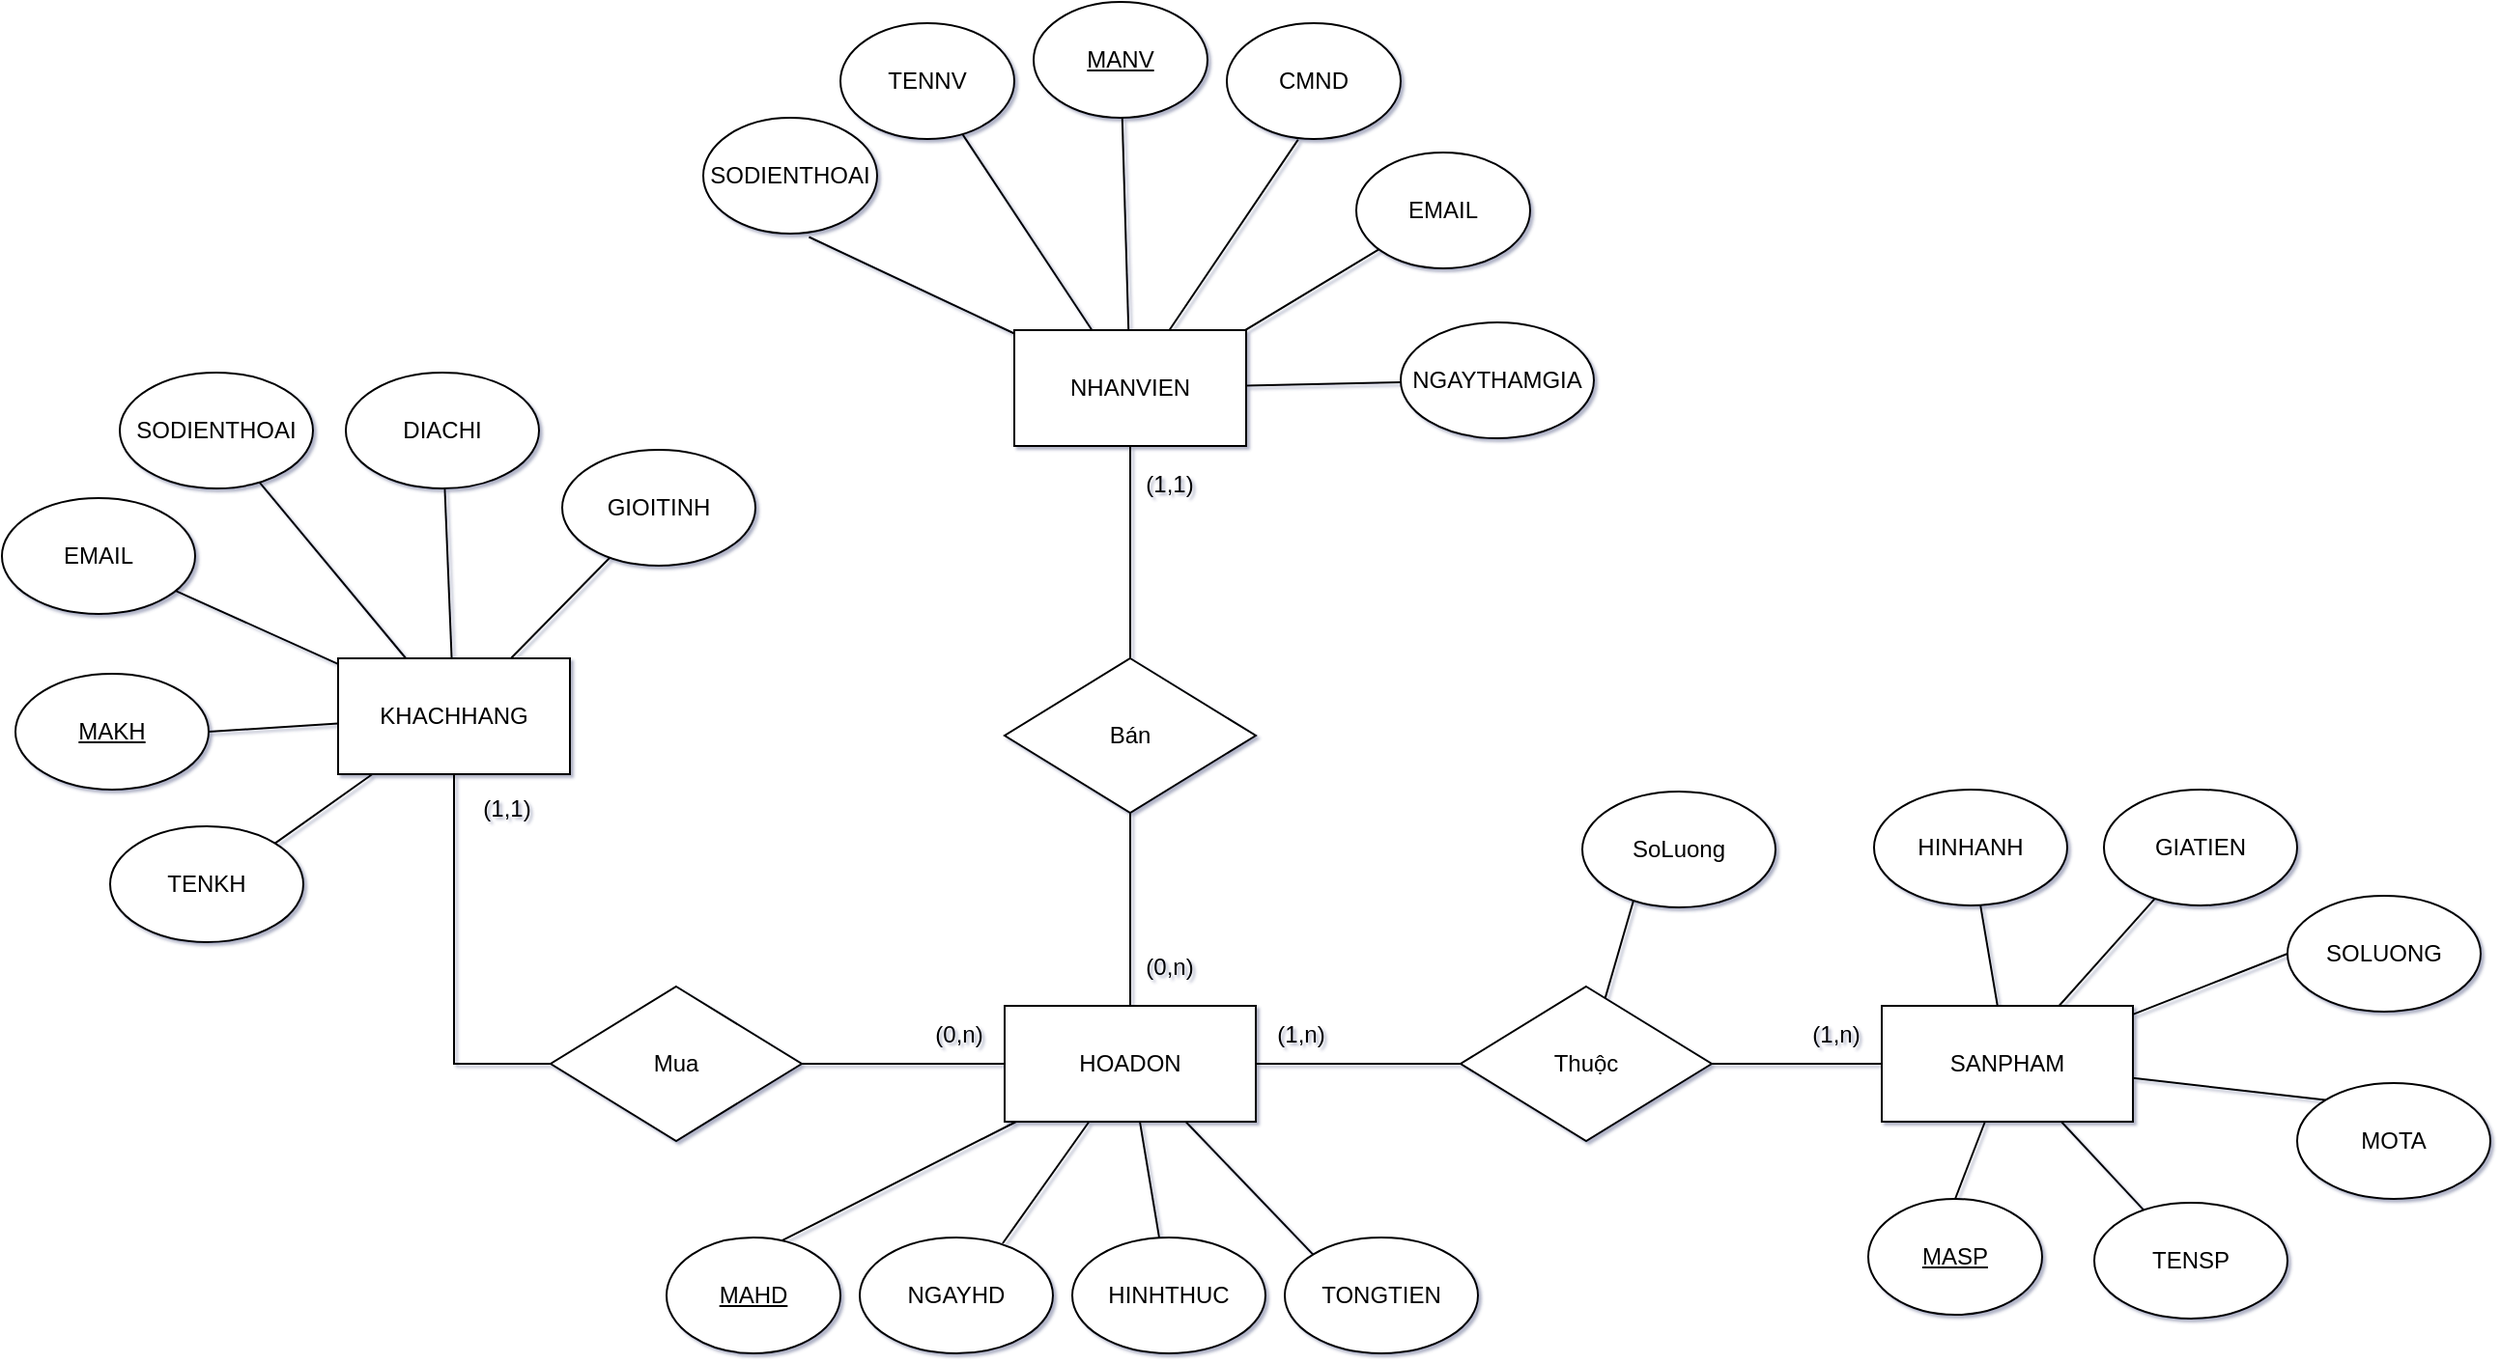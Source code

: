 <mxfile version="15.4.0" type="device"><diagram id="hvg3OHT2jyyF4ysDv7rJ" name="Page-1"><mxGraphModel dx="2351" dy="1151" grid="0" gridSize="10" guides="1" tooltips="1" connect="1" arrows="1" fold="1" page="0" pageScale="1" pageWidth="850" pageHeight="1100" math="0" shadow="1"><root><mxCell id="0"/><mxCell id="1" parent="0"/><mxCell id="vN1EEsFcliEmUfKsrlPa-41" style="edgeStyle=none;rounded=0;orthogonalLoop=1;jettySize=auto;html=1;entryX=0.608;entryY=1.029;entryDx=0;entryDy=0;entryPerimeter=0;endArrow=none;endFill=0;" parent="1" source="vN1EEsFcliEmUfKsrlPa-6" target="vN1EEsFcliEmUfKsrlPa-38" edge="1"><mxGeometry relative="1" as="geometry"><mxPoint x="50" y="320" as="sourcePoint"/></mxGeometry></mxCell><mxCell id="vN1EEsFcliEmUfKsrlPa-42" style="edgeStyle=none;rounded=0;orthogonalLoop=1;jettySize=auto;html=1;endArrow=none;endFill=0;exitX=0.583;exitY=0.5;exitDx=0;exitDy=0;exitPerimeter=0;" parent="1" source="vN1EEsFcliEmUfKsrlPa-6" target="vN1EEsFcliEmUfKsrlPa-37" edge="1"><mxGeometry relative="1" as="geometry"/></mxCell><mxCell id="vN1EEsFcliEmUfKsrlPa-43" style="edgeStyle=none;rounded=0;orthogonalLoop=1;jettySize=auto;html=1;entryX=0.41;entryY=1.005;entryDx=0;entryDy=0;endArrow=none;endFill=0;entryPerimeter=0;" parent="1" source="vN1EEsFcliEmUfKsrlPa-6" target="vN1EEsFcliEmUfKsrlPa-36" edge="1"><mxGeometry relative="1" as="geometry"/></mxCell><mxCell id="vN1EEsFcliEmUfKsrlPa-44" style="edgeStyle=none;rounded=0;orthogonalLoop=1;jettySize=auto;html=1;endArrow=none;endFill=0;" parent="1" source="vN1EEsFcliEmUfKsrlPa-6" target="vN1EEsFcliEmUfKsrlPa-35" edge="1"><mxGeometry relative="1" as="geometry"/></mxCell><mxCell id="vN1EEsFcliEmUfKsrlPa-45" style="edgeStyle=none;rounded=0;orthogonalLoop=1;jettySize=auto;html=1;endArrow=none;endFill=0;" parent="1" source="vN1EEsFcliEmUfKsrlPa-6" target="vN1EEsFcliEmUfKsrlPa-34" edge="1"><mxGeometry relative="1" as="geometry"/></mxCell><mxCell id="oCPbv1feyBrQP8f52zZu-2" style="rounded=0;orthogonalLoop=1;jettySize=auto;html=1;endArrow=none;endFill=0;" parent="1" source="vN1EEsFcliEmUfKsrlPa-6" target="oCPbv1feyBrQP8f52zZu-1" edge="1"><mxGeometry relative="1" as="geometry"><mxPoint x="40" y="300" as="sourcePoint"/></mxGeometry></mxCell><mxCell id="Vjsi8SdkM-CHu-QBtfI--9" style="edgeStyle=orthogonalEdgeStyle;rounded=0;orthogonalLoop=1;jettySize=auto;html=1;endArrow=none;endFill=0;" parent="1" source="vN1EEsFcliEmUfKsrlPa-6" target="Vjsi8SdkM-CHu-QBtfI--3" edge="1"><mxGeometry relative="1" as="geometry"/></mxCell><mxCell id="vN1EEsFcliEmUfKsrlPa-6" value="NHANVIEN" style="rounded=0;whiteSpace=wrap;html=1;" parent="1" vertex="1"><mxGeometry x="-180" y="260" width="120" height="60" as="geometry"/></mxCell><mxCell id="vN1EEsFcliEmUfKsrlPa-27" style="edgeStyle=none;rounded=0;orthogonalLoop=1;jettySize=auto;html=1;entryX=0.656;entryY=0.033;entryDx=0;entryDy=0;endArrow=none;endFill=0;entryPerimeter=0;" parent="1" source="vN1EEsFcliEmUfKsrlPa-7" target="oCPbv1feyBrQP8f52zZu-5" edge="1"><mxGeometry relative="1" as="geometry"><mxPoint x="-288.96" y="740" as="targetPoint"/></mxGeometry></mxCell><mxCell id="vN1EEsFcliEmUfKsrlPa-28" style="edgeStyle=none;rounded=0;orthogonalLoop=1;jettySize=auto;html=1;endArrow=none;endFill=0;entryX=0.74;entryY=0.05;entryDx=0;entryDy=0;entryPerimeter=0;" parent="1" source="vN1EEsFcliEmUfKsrlPa-7" target="oCPbv1feyBrQP8f52zZu-6" edge="1"><mxGeometry relative="1" as="geometry"><mxPoint x="-192.111" y="742.639" as="targetPoint"/></mxGeometry></mxCell><mxCell id="vN1EEsFcliEmUfKsrlPa-29" style="edgeStyle=none;rounded=0;orthogonalLoop=1;jettySize=auto;html=1;endArrow=none;endFill=0;" parent="1" source="vN1EEsFcliEmUfKsrlPa-7" target="oCPbv1feyBrQP8f52zZu-7" edge="1"><mxGeometry relative="1" as="geometry"><mxPoint x="-101.998" y="740.031" as="targetPoint"/></mxGeometry></mxCell><mxCell id="vN1EEsFcliEmUfKsrlPa-30" style="edgeStyle=none;rounded=0;orthogonalLoop=1;jettySize=auto;html=1;endArrow=none;endFill=0;entryX=0;entryY=0;entryDx=0;entryDy=0;" parent="1" source="vN1EEsFcliEmUfKsrlPa-7" target="oCPbv1feyBrQP8f52zZu-8" edge="1"><mxGeometry relative="1" as="geometry"><mxPoint x="-1.8" y="744.039" as="targetPoint"/></mxGeometry></mxCell><mxCell id="Vjsi8SdkM-CHu-QBtfI--11" style="edgeStyle=orthogonalEdgeStyle;rounded=0;orthogonalLoop=1;jettySize=auto;html=1;entryX=0;entryY=0.5;entryDx=0;entryDy=0;endArrow=none;endFill=0;" parent="1" source="vN1EEsFcliEmUfKsrlPa-7" target="Vjsi8SdkM-CHu-QBtfI--2" edge="1"><mxGeometry relative="1" as="geometry"/></mxCell><mxCell id="vN1EEsFcliEmUfKsrlPa-7" value="HOADON" style="rounded=0;whiteSpace=wrap;html=1;" parent="1" vertex="1"><mxGeometry x="-185" y="610" width="130" height="60" as="geometry"/></mxCell><mxCell id="oCPbv1feyBrQP8f52zZu-15" style="edgeStyle=none;rounded=0;orthogonalLoop=1;jettySize=auto;html=1;endArrow=none;endFill=0;" parent="1" source="vN1EEsFcliEmUfKsrlPa-9" target="oCPbv1feyBrQP8f52zZu-14" edge="1"><mxGeometry relative="1" as="geometry"/></mxCell><mxCell id="oCPbv1feyBrQP8f52zZu-16" style="edgeStyle=none;rounded=0;orthogonalLoop=1;jettySize=auto;html=1;endArrow=none;endFill=0;" parent="1" source="vN1EEsFcliEmUfKsrlPa-9" target="oCPbv1feyBrQP8f52zZu-13" edge="1"><mxGeometry relative="1" as="geometry"/></mxCell><mxCell id="oCPbv1feyBrQP8f52zZu-17" style="edgeStyle=none;rounded=0;orthogonalLoop=1;jettySize=auto;html=1;endArrow=none;endFill=0;" parent="1" source="vN1EEsFcliEmUfKsrlPa-9" target="oCPbv1feyBrQP8f52zZu-11" edge="1"><mxGeometry relative="1" as="geometry"/></mxCell><mxCell id="oCPbv1feyBrQP8f52zZu-18" style="edgeStyle=none;rounded=0;orthogonalLoop=1;jettySize=auto;html=1;endArrow=none;endFill=0;" parent="1" source="vN1EEsFcliEmUfKsrlPa-9" target="oCPbv1feyBrQP8f52zZu-12" edge="1"><mxGeometry relative="1" as="geometry"/></mxCell><mxCell id="oCPbv1feyBrQP8f52zZu-19" style="edgeStyle=none;rounded=0;orthogonalLoop=1;jettySize=auto;html=1;endArrow=none;endFill=0;entryX=1;entryY=0;entryDx=0;entryDy=0;" parent="1" source="vN1EEsFcliEmUfKsrlPa-9" target="oCPbv1feyBrQP8f52zZu-10" edge="1"><mxGeometry relative="1" as="geometry"><mxPoint x="-585" y="539" as="targetPoint"/></mxGeometry></mxCell><mxCell id="oCPbv1feyBrQP8f52zZu-20" style="edgeStyle=none;rounded=0;orthogonalLoop=1;jettySize=auto;html=1;entryX=1;entryY=0.5;entryDx=0;entryDy=0;endArrow=none;endFill=0;" parent="1" source="vN1EEsFcliEmUfKsrlPa-9" target="oCPbv1feyBrQP8f52zZu-9" edge="1"><mxGeometry relative="1" as="geometry"/></mxCell><mxCell id="Vjsi8SdkM-CHu-QBtfI--28" style="edgeStyle=orthogonalEdgeStyle;rounded=0;orthogonalLoop=1;jettySize=auto;html=1;entryX=0;entryY=0.5;entryDx=0;entryDy=0;endArrow=none;endFill=0;exitX=0.5;exitY=1;exitDx=0;exitDy=0;" parent="1" source="vN1EEsFcliEmUfKsrlPa-9" target="Vjsi8SdkM-CHu-QBtfI--5" edge="1"><mxGeometry relative="1" as="geometry"><Array as="points"><mxPoint x="-470" y="640"/></Array></mxGeometry></mxCell><mxCell id="vN1EEsFcliEmUfKsrlPa-9" value="KHACHHANG" style="rounded=0;whiteSpace=wrap;html=1;" parent="1" vertex="1"><mxGeometry x="-530" y="430" width="120" height="60" as="geometry"/></mxCell><mxCell id="vN1EEsFcliEmUfKsrlPa-33" style="edgeStyle=none;rounded=0;orthogonalLoop=1;jettySize=auto;html=1;exitX=1;exitY=0;exitDx=0;exitDy=0;endArrow=none;endFill=0;" parent="1" edge="1"><mxGeometry relative="1" as="geometry"><mxPoint x="-401.716" y="462.322" as="sourcePoint"/><mxPoint x="-401.309" y="462.58" as="targetPoint"/></mxGeometry></mxCell><mxCell id="vN1EEsFcliEmUfKsrlPa-34" value="&lt;u&gt;MANV&lt;/u&gt;" style="ellipse;whiteSpace=wrap;html=1;" parent="1" vertex="1"><mxGeometry x="-170" y="90" width="90" height="60" as="geometry"/></mxCell><mxCell id="vN1EEsFcliEmUfKsrlPa-35" value="TENNV" style="ellipse;whiteSpace=wrap;html=1;" parent="1" vertex="1"><mxGeometry x="-270" y="101" width="90" height="60" as="geometry"/></mxCell><mxCell id="vN1EEsFcliEmUfKsrlPa-36" value="CMND" style="ellipse;whiteSpace=wrap;html=1;" parent="1" vertex="1"><mxGeometry x="-70" y="101" width="90" height="60" as="geometry"/></mxCell><mxCell id="vN1EEsFcliEmUfKsrlPa-37" value="EMAIL" style="ellipse;whiteSpace=wrap;html=1;" parent="1" vertex="1"><mxGeometry x="-3" y="168" width="90" height="60" as="geometry"/></mxCell><mxCell id="vN1EEsFcliEmUfKsrlPa-38" value="SODIENTHOAI" style="ellipse;whiteSpace=wrap;html=1;" parent="1" vertex="1"><mxGeometry x="-341" y="150" width="90" height="60" as="geometry"/></mxCell><mxCell id="vN1EEsFcliEmUfKsrlPa-39" style="edgeStyle=none;rounded=0;orthogonalLoop=1;jettySize=auto;html=1;exitX=1;exitY=0.5;exitDx=0;exitDy=0;endArrow=none;endFill=0;" parent="1" source="vN1EEsFcliEmUfKsrlPa-34" target="vN1EEsFcliEmUfKsrlPa-34" edge="1"><mxGeometry relative="1" as="geometry"/></mxCell><mxCell id="vN1EEsFcliEmUfKsrlPa-40" style="edgeStyle=none;rounded=0;orthogonalLoop=1;jettySize=auto;html=1;exitX=0.5;exitY=1;exitDx=0;exitDy=0;endArrow=none;endFill=0;" parent="1" source="vN1EEsFcliEmUfKsrlPa-37" target="vN1EEsFcliEmUfKsrlPa-37" edge="1"><mxGeometry relative="1" as="geometry"/></mxCell><mxCell id="oCPbv1feyBrQP8f52zZu-1" value="NGAYTHAMGIA" style="ellipse;whiteSpace=wrap;html=1;" parent="1" vertex="1"><mxGeometry x="20" y="256" width="100" height="60" as="geometry"/></mxCell><mxCell id="oCPbv1feyBrQP8f52zZu-5" value="&lt;u&gt;MAHD&lt;/u&gt;" style="ellipse;whiteSpace=wrap;html=1;" parent="1" vertex="1"><mxGeometry x="-360" y="730" width="90" height="60" as="geometry"/></mxCell><mxCell id="oCPbv1feyBrQP8f52zZu-6" value="NGAYHD" style="ellipse;whiteSpace=wrap;html=1;" parent="1" vertex="1"><mxGeometry x="-260" y="730" width="100" height="60" as="geometry"/></mxCell><mxCell id="oCPbv1feyBrQP8f52zZu-7" value="HINHTHUC" style="ellipse;whiteSpace=wrap;html=1;" parent="1" vertex="1"><mxGeometry x="-150" y="730" width="100" height="60" as="geometry"/></mxCell><mxCell id="oCPbv1feyBrQP8f52zZu-8" value="TONGTIEN" style="ellipse;whiteSpace=wrap;html=1;" parent="1" vertex="1"><mxGeometry x="-40" y="730" width="100" height="60" as="geometry"/></mxCell><mxCell id="oCPbv1feyBrQP8f52zZu-9" value="&lt;u&gt;MAKH&lt;/u&gt;" style="ellipse;whiteSpace=wrap;html=1;" parent="1" vertex="1"><mxGeometry x="-697" y="438" width="100" height="60" as="geometry"/></mxCell><mxCell id="oCPbv1feyBrQP8f52zZu-10" value="TENKH" style="ellipse;whiteSpace=wrap;html=1;" parent="1" vertex="1"><mxGeometry x="-648" y="517" width="100" height="60" as="geometry"/></mxCell><mxCell id="oCPbv1feyBrQP8f52zZu-11" value="DIACHI" style="ellipse;whiteSpace=wrap;html=1;" parent="1" vertex="1"><mxGeometry x="-526" y="282" width="100" height="60" as="geometry"/></mxCell><mxCell id="oCPbv1feyBrQP8f52zZu-12" value="GIOITINH" style="ellipse;whiteSpace=wrap;html=1;" parent="1" vertex="1"><mxGeometry x="-414" y="322" width="100" height="60" as="geometry"/></mxCell><mxCell id="oCPbv1feyBrQP8f52zZu-13" value="SODIENTHOAI" style="ellipse;whiteSpace=wrap;html=1;" parent="1" vertex="1"><mxGeometry x="-643" y="282" width="100" height="60" as="geometry"/></mxCell><mxCell id="oCPbv1feyBrQP8f52zZu-14" value="EMAIL" style="ellipse;whiteSpace=wrap;html=1;" parent="1" vertex="1"><mxGeometry x="-704" y="347" width="100" height="60" as="geometry"/></mxCell><mxCell id="oCPbv1feyBrQP8f52zZu-21" style="edgeStyle=none;rounded=0;orthogonalLoop=1;jettySize=auto;html=1;entryX=0.5;entryY=0;entryDx=0;entryDy=0;endArrow=none;endFill=0;" parent="1" source="oCPbv1feyBrQP8f52zZu-25" target="oCPbv1feyBrQP8f52zZu-26" edge="1"><mxGeometry relative="1" as="geometry"><mxPoint x="330.04" y="740" as="targetPoint"/></mxGeometry></mxCell><mxCell id="oCPbv1feyBrQP8f52zZu-22" style="edgeStyle=none;rounded=0;orthogonalLoop=1;jettySize=auto;html=1;endArrow=none;endFill=0;" parent="1" source="oCPbv1feyBrQP8f52zZu-25" target="oCPbv1feyBrQP8f52zZu-27" edge="1"><mxGeometry relative="1" as="geometry"><mxPoint x="426.889" y="742.639" as="targetPoint"/></mxGeometry></mxCell><mxCell id="oCPbv1feyBrQP8f52zZu-23" style="edgeStyle=none;rounded=0;orthogonalLoop=1;jettySize=auto;html=1;endArrow=none;endFill=0;entryX=0;entryY=0;entryDx=0;entryDy=0;" parent="1" source="oCPbv1feyBrQP8f52zZu-25" target="oCPbv1feyBrQP8f52zZu-28" edge="1"><mxGeometry relative="1" as="geometry"><mxPoint x="517.002" y="740.031" as="targetPoint"/></mxGeometry></mxCell><mxCell id="oCPbv1feyBrQP8f52zZu-24" style="edgeStyle=none;rounded=0;orthogonalLoop=1;jettySize=auto;html=1;endArrow=none;endFill=0;entryX=0;entryY=0.5;entryDx=0;entryDy=0;" parent="1" source="oCPbv1feyBrQP8f52zZu-25" target="oCPbv1feyBrQP8f52zZu-29" edge="1"><mxGeometry relative="1" as="geometry"><mxPoint x="617.2" y="744.039" as="targetPoint"/></mxGeometry></mxCell><mxCell id="oCPbv1feyBrQP8f52zZu-32" style="edgeStyle=none;rounded=0;orthogonalLoop=1;jettySize=auto;html=1;endArrow=none;endFill=0;" parent="1" source="oCPbv1feyBrQP8f52zZu-25" target="oCPbv1feyBrQP8f52zZu-30" edge="1"><mxGeometry relative="1" as="geometry"/></mxCell><mxCell id="oCPbv1feyBrQP8f52zZu-33" style="edgeStyle=none;rounded=0;orthogonalLoop=1;jettySize=auto;html=1;endArrow=none;endFill=0;" parent="1" source="oCPbv1feyBrQP8f52zZu-25" target="oCPbv1feyBrQP8f52zZu-31" edge="1"><mxGeometry relative="1" as="geometry"/></mxCell><mxCell id="oCPbv1feyBrQP8f52zZu-25" value="SANPHAM" style="rounded=0;whiteSpace=wrap;html=1;" parent="1" vertex="1"><mxGeometry x="269" y="610" width="130" height="60" as="geometry"/></mxCell><mxCell id="oCPbv1feyBrQP8f52zZu-26" value="&lt;u&gt;MASP&lt;/u&gt;" style="ellipse;whiteSpace=wrap;html=1;" parent="1" vertex="1"><mxGeometry x="262" y="710" width="90" height="60" as="geometry"/></mxCell><mxCell id="oCPbv1feyBrQP8f52zZu-27" value="TENSP" style="ellipse;whiteSpace=wrap;html=1;" parent="1" vertex="1"><mxGeometry x="379" y="712" width="100" height="60" as="geometry"/></mxCell><mxCell id="oCPbv1feyBrQP8f52zZu-28" value="MOTA" style="ellipse;whiteSpace=wrap;html=1;" parent="1" vertex="1"><mxGeometry x="484" y="650" width="100" height="60" as="geometry"/></mxCell><mxCell id="oCPbv1feyBrQP8f52zZu-29" value="SOLUONG" style="ellipse;whiteSpace=wrap;html=1;" parent="1" vertex="1"><mxGeometry x="479" y="553" width="100" height="60" as="geometry"/></mxCell><mxCell id="oCPbv1feyBrQP8f52zZu-30" value="GIATIEN" style="ellipse;whiteSpace=wrap;html=1;" parent="1" vertex="1"><mxGeometry x="384" y="498" width="100" height="60" as="geometry"/></mxCell><mxCell id="oCPbv1feyBrQP8f52zZu-31" value="HINHANH" style="ellipse;whiteSpace=wrap;html=1;" parent="1" vertex="1"><mxGeometry x="265" y="498" width="100" height="60" as="geometry"/></mxCell><mxCell id="Vjsi8SdkM-CHu-QBtfI--13" style="edgeStyle=orthogonalEdgeStyle;rounded=0;orthogonalLoop=1;jettySize=auto;html=1;entryX=0;entryY=0.5;entryDx=0;entryDy=0;endArrow=none;endFill=0;" parent="1" source="Vjsi8SdkM-CHu-QBtfI--2" target="oCPbv1feyBrQP8f52zZu-25" edge="1"><mxGeometry relative="1" as="geometry"/></mxCell><mxCell id="0lhpVS2DBcLyquPEpPxp-2" style="rounded=0;orthogonalLoop=1;jettySize=auto;html=1;entryX=0.267;entryY=0.929;entryDx=0;entryDy=0;entryPerimeter=0;endArrow=none;endFill=0;" parent="1" source="Vjsi8SdkM-CHu-QBtfI--2" target="0lhpVS2DBcLyquPEpPxp-1" edge="1"><mxGeometry relative="1" as="geometry"/></mxCell><mxCell id="Vjsi8SdkM-CHu-QBtfI--2" value="Thuộc" style="rhombus;whiteSpace=wrap;html=1;" parent="1" vertex="1"><mxGeometry x="51" y="600" width="130" height="80" as="geometry"/></mxCell><mxCell id="Vjsi8SdkM-CHu-QBtfI--10" style="edgeStyle=orthogonalEdgeStyle;rounded=0;orthogonalLoop=1;jettySize=auto;html=1;entryX=0.5;entryY=0;entryDx=0;entryDy=0;entryPerimeter=0;endArrow=none;endFill=0;" parent="1" source="Vjsi8SdkM-CHu-QBtfI--3" target="vN1EEsFcliEmUfKsrlPa-7" edge="1"><mxGeometry relative="1" as="geometry"/></mxCell><mxCell id="Vjsi8SdkM-CHu-QBtfI--3" value="Bán" style="rhombus;whiteSpace=wrap;html=1;" parent="1" vertex="1"><mxGeometry x="-185" y="430" width="130" height="80" as="geometry"/></mxCell><mxCell id="Vjsi8SdkM-CHu-QBtfI--29" style="edgeStyle=orthogonalEdgeStyle;rounded=0;orthogonalLoop=1;jettySize=auto;html=1;endArrow=none;endFill=0;" parent="1" source="Vjsi8SdkM-CHu-QBtfI--5" target="vN1EEsFcliEmUfKsrlPa-7" edge="1"><mxGeometry relative="1" as="geometry"/></mxCell><mxCell id="Vjsi8SdkM-CHu-QBtfI--5" value="Mua" style="rhombus;whiteSpace=wrap;html=1;" parent="1" vertex="1"><mxGeometry x="-420" y="600" width="130" height="80" as="geometry"/></mxCell><mxCell id="Vjsi8SdkM-CHu-QBtfI--31" value="(0,n)" style="text;html=1;align=center;verticalAlign=middle;resizable=0;points=[];autosize=1;strokeColor=none;fillColor=none;" parent="1" vertex="1"><mxGeometry x="-120" y="580" width="40" height="20" as="geometry"/></mxCell><mxCell id="Vjsi8SdkM-CHu-QBtfI--32" value="(1,1)" style="text;html=1;align=center;verticalAlign=middle;resizable=0;points=[];autosize=1;strokeColor=none;fillColor=none;" parent="1" vertex="1"><mxGeometry x="-120" y="330" width="40" height="20" as="geometry"/></mxCell><mxCell id="Vjsi8SdkM-CHu-QBtfI--33" value="(1,n)" style="text;html=1;align=center;verticalAlign=middle;resizable=0;points=[];autosize=1;strokeColor=none;fillColor=none;" parent="1" vertex="1"><mxGeometry x="-50" y="616" width="35" height="18" as="geometry"/></mxCell><mxCell id="Vjsi8SdkM-CHu-QBtfI--34" value="(1,n)" style="text;html=1;align=center;verticalAlign=middle;resizable=0;points=[];autosize=1;strokeColor=none;fillColor=none;" parent="1" vertex="1"><mxGeometry x="227" y="616" width="35" height="18" as="geometry"/></mxCell><mxCell id="Vjsi8SdkM-CHu-QBtfI--35" value="(0,n)" style="text;html=1;align=center;verticalAlign=middle;resizable=0;points=[];autosize=1;strokeColor=none;fillColor=none;" parent="1" vertex="1"><mxGeometry x="-229" y="615" width="40" height="20" as="geometry"/></mxCell><mxCell id="Vjsi8SdkM-CHu-QBtfI--36" value="(1,1)" style="text;html=1;align=center;verticalAlign=middle;resizable=0;points=[];autosize=1;strokeColor=none;fillColor=none;" parent="1" vertex="1"><mxGeometry x="-461" y="499" width="35" height="18" as="geometry"/></mxCell><mxCell id="0lhpVS2DBcLyquPEpPxp-1" value="SoLuong" style="ellipse;whiteSpace=wrap;html=1;" parent="1" vertex="1"><mxGeometry x="114" y="499" width="100" height="60" as="geometry"/></mxCell></root></mxGraphModel></diagram></mxfile>